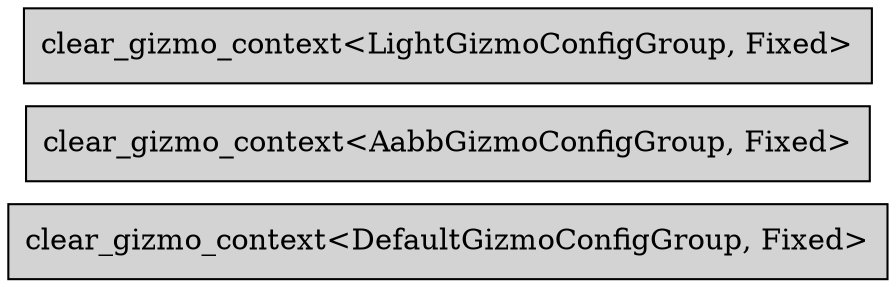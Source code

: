 digraph "" {
	"compound"="true";
	"splines"="spline";
	"rankdir"="LR";
	"bgcolor"="white";
	"fontname"="Helvetica";
	"nodesep"="0.15";
	edge ["penwidth"="2"];
	node ["shape"="box", "style"="filled"];
	"node_System(SystemKey(1v1))" ["label"="clear_gizmo_context<DefaultGizmoConfigGroup, Fixed>", "tooltip"="bevy_gizmos::clear_gizmo_context<bevy_gizmos::config::DefaultGizmoConfigGroup, bevy_time::fixed::Fixed>"]
	"node_System(SystemKey(2v1))" ["label"="clear_gizmo_context<AabbGizmoConfigGroup, Fixed>", "tooltip"="bevy_gizmos::clear_gizmo_context<bevy_gizmos::aabb::AabbGizmoConfigGroup, bevy_time::fixed::Fixed>"]
	"node_System(SystemKey(3v1))" ["label"="clear_gizmo_context<LightGizmoConfigGroup, Fixed>", "tooltip"="bevy_gizmos::clear_gizmo_context<bevy_gizmos::light::LightGizmoConfigGroup, bevy_time::fixed::Fixed>"]
}

